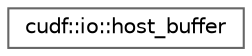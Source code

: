 digraph "类继承关系图"
{
 // LATEX_PDF_SIZE
  bgcolor="transparent";
  edge [fontname=Helvetica,fontsize=10,labelfontname=Helvetica,labelfontsize=10];
  node [fontname=Helvetica,fontsize=10,shape=box,height=0.2,width=0.4];
  rankdir="LR";
  Node0 [id="Node000000",label="cudf::io::host_buffer",height=0.2,width=0.4,color="grey40", fillcolor="white", style="filled",URL="$structcudf_1_1io_1_1host__buffer.html",tooltip="Non-owning view of a host memory buffer"];
}
